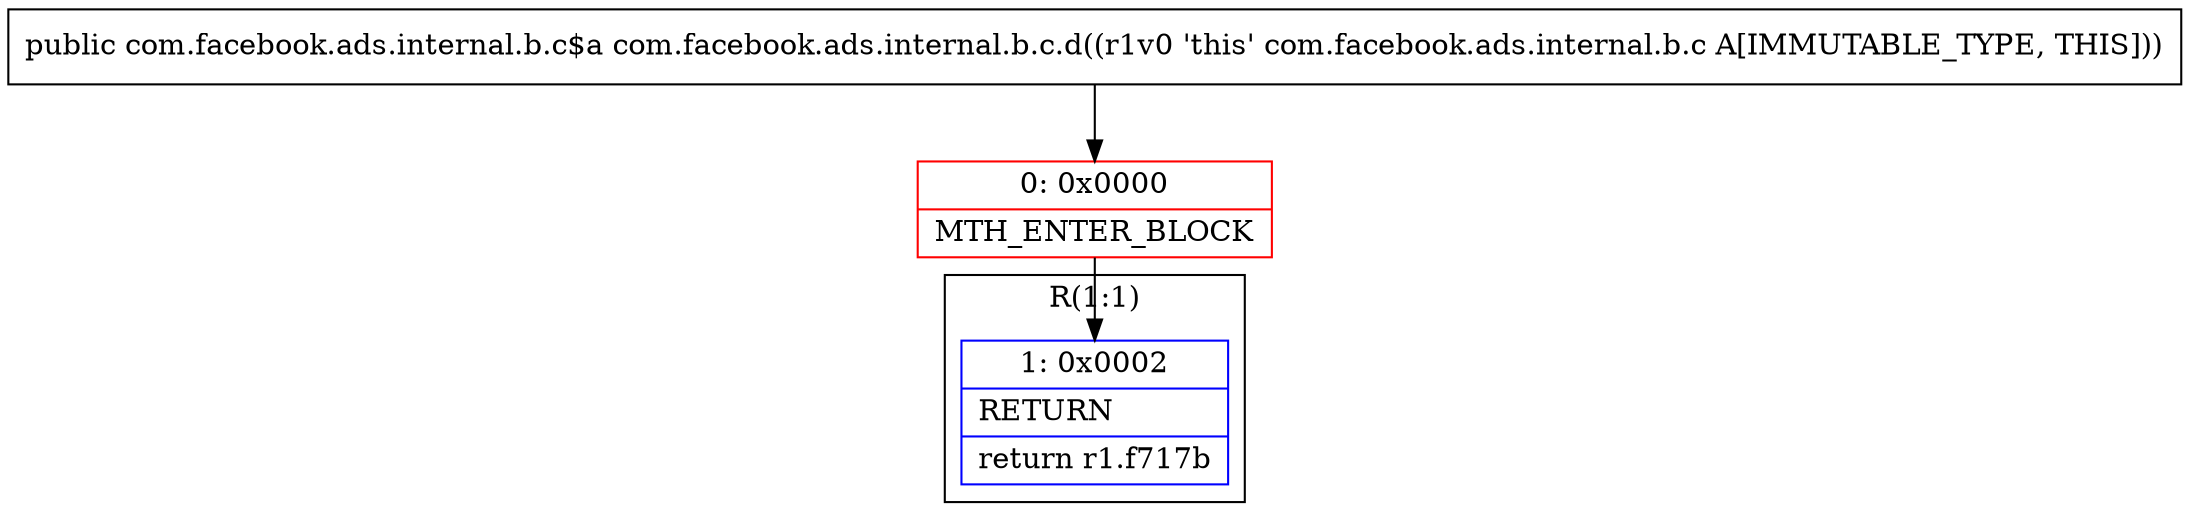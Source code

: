 digraph "CFG forcom.facebook.ads.internal.b.c.d()Lcom\/facebook\/ads\/internal\/b\/c$a;" {
subgraph cluster_Region_1133545505 {
label = "R(1:1)";
node [shape=record,color=blue];
Node_1 [shape=record,label="{1\:\ 0x0002|RETURN\l|return r1.f717b\l}"];
}
Node_0 [shape=record,color=red,label="{0\:\ 0x0000|MTH_ENTER_BLOCK\l}"];
MethodNode[shape=record,label="{public com.facebook.ads.internal.b.c$a com.facebook.ads.internal.b.c.d((r1v0 'this' com.facebook.ads.internal.b.c A[IMMUTABLE_TYPE, THIS])) }"];
MethodNode -> Node_0;
Node_0 -> Node_1;
}

